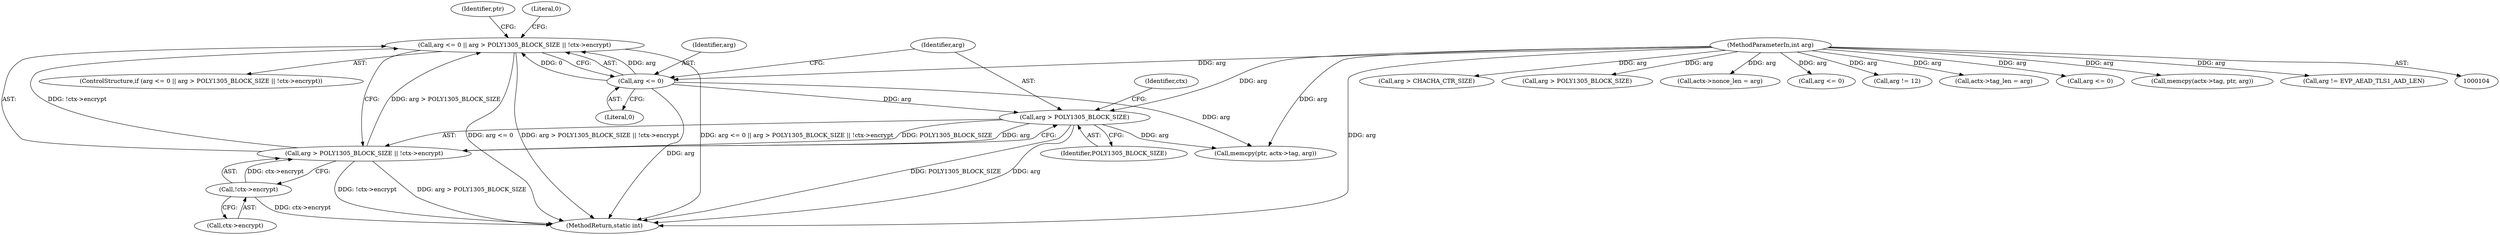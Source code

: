 digraph "0_openssl_00d965474b22b54e4275232bc71ee0c699c5cd21_1@API" {
"1000337" [label="(Call,arg <= 0 || arg > POLY1305_BLOCK_SIZE || !ctx->encrypt)"];
"1000338" [label="(Call,arg <= 0)"];
"1000107" [label="(MethodParameterIn,int arg)"];
"1000341" [label="(Call,arg > POLY1305_BLOCK_SIZE || !ctx->encrypt)"];
"1000342" [label="(Call,arg > POLY1305_BLOCK_SIZE)"];
"1000345" [label="(Call,!ctx->encrypt)"];
"1000337" [label="(Call,arg <= 0 || arg > POLY1305_BLOCK_SIZE || !ctx->encrypt)"];
"1000336" [label="(ControlStructure,if (arg <= 0 || arg > POLY1305_BLOCK_SIZE || !ctx->encrypt))"];
"1000344" [label="(Identifier,POLY1305_BLOCK_SIZE)"];
"1000227" [label="(Call,arg > CHACHA_CTR_SIZE)"];
"1000312" [label="(Call,arg > POLY1305_BLOCK_SIZE)"];
"1000346" [label="(Call,ctx->encrypt)"];
"1000351" [label="(Call,memcpy(ptr, actx->tag, arg))"];
"1000232" [label="(Call,actx->nonce_len = arg)"];
"1000347" [label="(Identifier,ctx)"];
"1000107" [label="(MethodParameterIn,int arg)"];
"1000309" [label="(Call,arg <= 0)"];
"1000340" [label="(Literal,0)"];
"1000339" [label="(Identifier,arg)"];
"1000342" [label="(Call,arg > POLY1305_BLOCK_SIZE)"];
"1000345" [label="(Call,!ctx->encrypt)"];
"1000341" [label="(Call,arg > POLY1305_BLOCK_SIZE || !ctx->encrypt)"];
"1000241" [label="(Call,arg != 12)"];
"1000328" [label="(Call,actx->tag_len = arg)"];
"1000224" [label="(Call,arg <= 0)"];
"1000322" [label="(Call,memcpy(actx->tag, ptr, arg))"];
"1000352" [label="(Identifier,ptr)"];
"1000338" [label="(Call,arg <= 0)"];
"1000343" [label="(Identifier,arg)"];
"1000361" [label="(Call,arg != EVP_AEAD_TLS1_AAD_LEN)"];
"1000503" [label="(MethodReturn,static int)"];
"1000350" [label="(Literal,0)"];
"1000337" -> "1000336"  [label="AST: "];
"1000337" -> "1000338"  [label="CFG: "];
"1000337" -> "1000341"  [label="CFG: "];
"1000338" -> "1000337"  [label="AST: "];
"1000341" -> "1000337"  [label="AST: "];
"1000350" -> "1000337"  [label="CFG: "];
"1000352" -> "1000337"  [label="CFG: "];
"1000337" -> "1000503"  [label="DDG: arg <= 0"];
"1000337" -> "1000503"  [label="DDG: arg > POLY1305_BLOCK_SIZE || !ctx->encrypt"];
"1000337" -> "1000503"  [label="DDG: arg <= 0 || arg > POLY1305_BLOCK_SIZE || !ctx->encrypt"];
"1000338" -> "1000337"  [label="DDG: arg"];
"1000338" -> "1000337"  [label="DDG: 0"];
"1000341" -> "1000337"  [label="DDG: arg > POLY1305_BLOCK_SIZE"];
"1000341" -> "1000337"  [label="DDG: !ctx->encrypt"];
"1000338" -> "1000340"  [label="CFG: "];
"1000339" -> "1000338"  [label="AST: "];
"1000340" -> "1000338"  [label="AST: "];
"1000343" -> "1000338"  [label="CFG: "];
"1000338" -> "1000503"  [label="DDG: arg"];
"1000107" -> "1000338"  [label="DDG: arg"];
"1000338" -> "1000342"  [label="DDG: arg"];
"1000338" -> "1000351"  [label="DDG: arg"];
"1000107" -> "1000104"  [label="AST: "];
"1000107" -> "1000503"  [label="DDG: arg"];
"1000107" -> "1000224"  [label="DDG: arg"];
"1000107" -> "1000227"  [label="DDG: arg"];
"1000107" -> "1000232"  [label="DDG: arg"];
"1000107" -> "1000241"  [label="DDG: arg"];
"1000107" -> "1000309"  [label="DDG: arg"];
"1000107" -> "1000312"  [label="DDG: arg"];
"1000107" -> "1000322"  [label="DDG: arg"];
"1000107" -> "1000328"  [label="DDG: arg"];
"1000107" -> "1000342"  [label="DDG: arg"];
"1000107" -> "1000351"  [label="DDG: arg"];
"1000107" -> "1000361"  [label="DDG: arg"];
"1000341" -> "1000342"  [label="CFG: "];
"1000341" -> "1000345"  [label="CFG: "];
"1000342" -> "1000341"  [label="AST: "];
"1000345" -> "1000341"  [label="AST: "];
"1000341" -> "1000503"  [label="DDG: arg > POLY1305_BLOCK_SIZE"];
"1000341" -> "1000503"  [label="DDG: !ctx->encrypt"];
"1000342" -> "1000341"  [label="DDG: arg"];
"1000342" -> "1000341"  [label="DDG: POLY1305_BLOCK_SIZE"];
"1000345" -> "1000341"  [label="DDG: ctx->encrypt"];
"1000342" -> "1000344"  [label="CFG: "];
"1000343" -> "1000342"  [label="AST: "];
"1000344" -> "1000342"  [label="AST: "];
"1000347" -> "1000342"  [label="CFG: "];
"1000342" -> "1000503"  [label="DDG: POLY1305_BLOCK_SIZE"];
"1000342" -> "1000503"  [label="DDG: arg"];
"1000342" -> "1000351"  [label="DDG: arg"];
"1000345" -> "1000346"  [label="CFG: "];
"1000346" -> "1000345"  [label="AST: "];
"1000345" -> "1000503"  [label="DDG: ctx->encrypt"];
}
